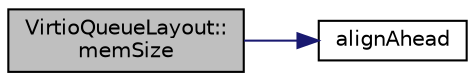 digraph "VirtioQueueLayout::memSize"
{
  edge [fontname="Helvetica",fontsize="10",labelfontname="Helvetica",labelfontsize="10"];
  node [fontname="Helvetica",fontsize="10",shape=record];
  rankdir="LR";
  Node0 [label="VirtioQueueLayout::\lmemSize",height=0.2,width=0.4,color="black", fillcolor="grey75", style="filled", fontcolor="black"];
  Node0 -> Node1 [color="midnightblue",fontsize="10",style="solid",fontname="Helvetica"];
  Node1 [label="alignAhead",height=0.2,width=0.4,color="black", fillcolor="white", style="filled",URL="$d6/d93/generic__util_8h.html#a62ffc1a495ad7b7b16cae823fc1b2fad"];
}
